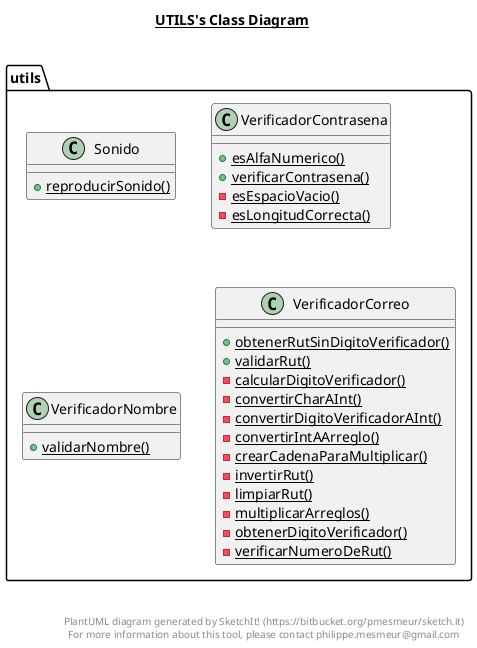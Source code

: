 @startuml

title __UTILS's Class Diagram__\n

  namespace utils {
    class utils.Sonido {
        {static} + reproducirSonido()
    }
  }
  

  namespace utils {
    class utils.VerificadorContrasena {
        {static} + esAlfaNumerico()
        {static} + verificarContrasena()
        {static} - esEspacioVacio()
        {static} - esLongitudCorrecta()
    }
  }
  

  namespace utils {
    class utils.VerificadorNombre {
        {static} + validarNombre()
    }
  }
  

  namespace utils {
    class utils.VerificadorCorreo {
        {static} + obtenerRutSinDigitoVerificador()
        {static} + validarRut()
        {static} - calcularDigitoVerificador()
        {static} - convertirCharAInt()
        {static} - convertirDigitoVerificadorAInt()
        {static} - convertirIntAArreglo()
        {static} - crearCadenaParaMultiplicar()
        {static} - invertirRut()
        {static} - limpiarRut()
        {static} - multiplicarArreglos()
        {static} - obtenerDigitoVerificador()
        {static} - verificarNumeroDeRut()
    }
  }
  



right footer


PlantUML diagram generated by SketchIt! (https://bitbucket.org/pmesmeur/sketch.it)
For more information about this tool, please contact philippe.mesmeur@gmail.com
endfooter

@enduml
